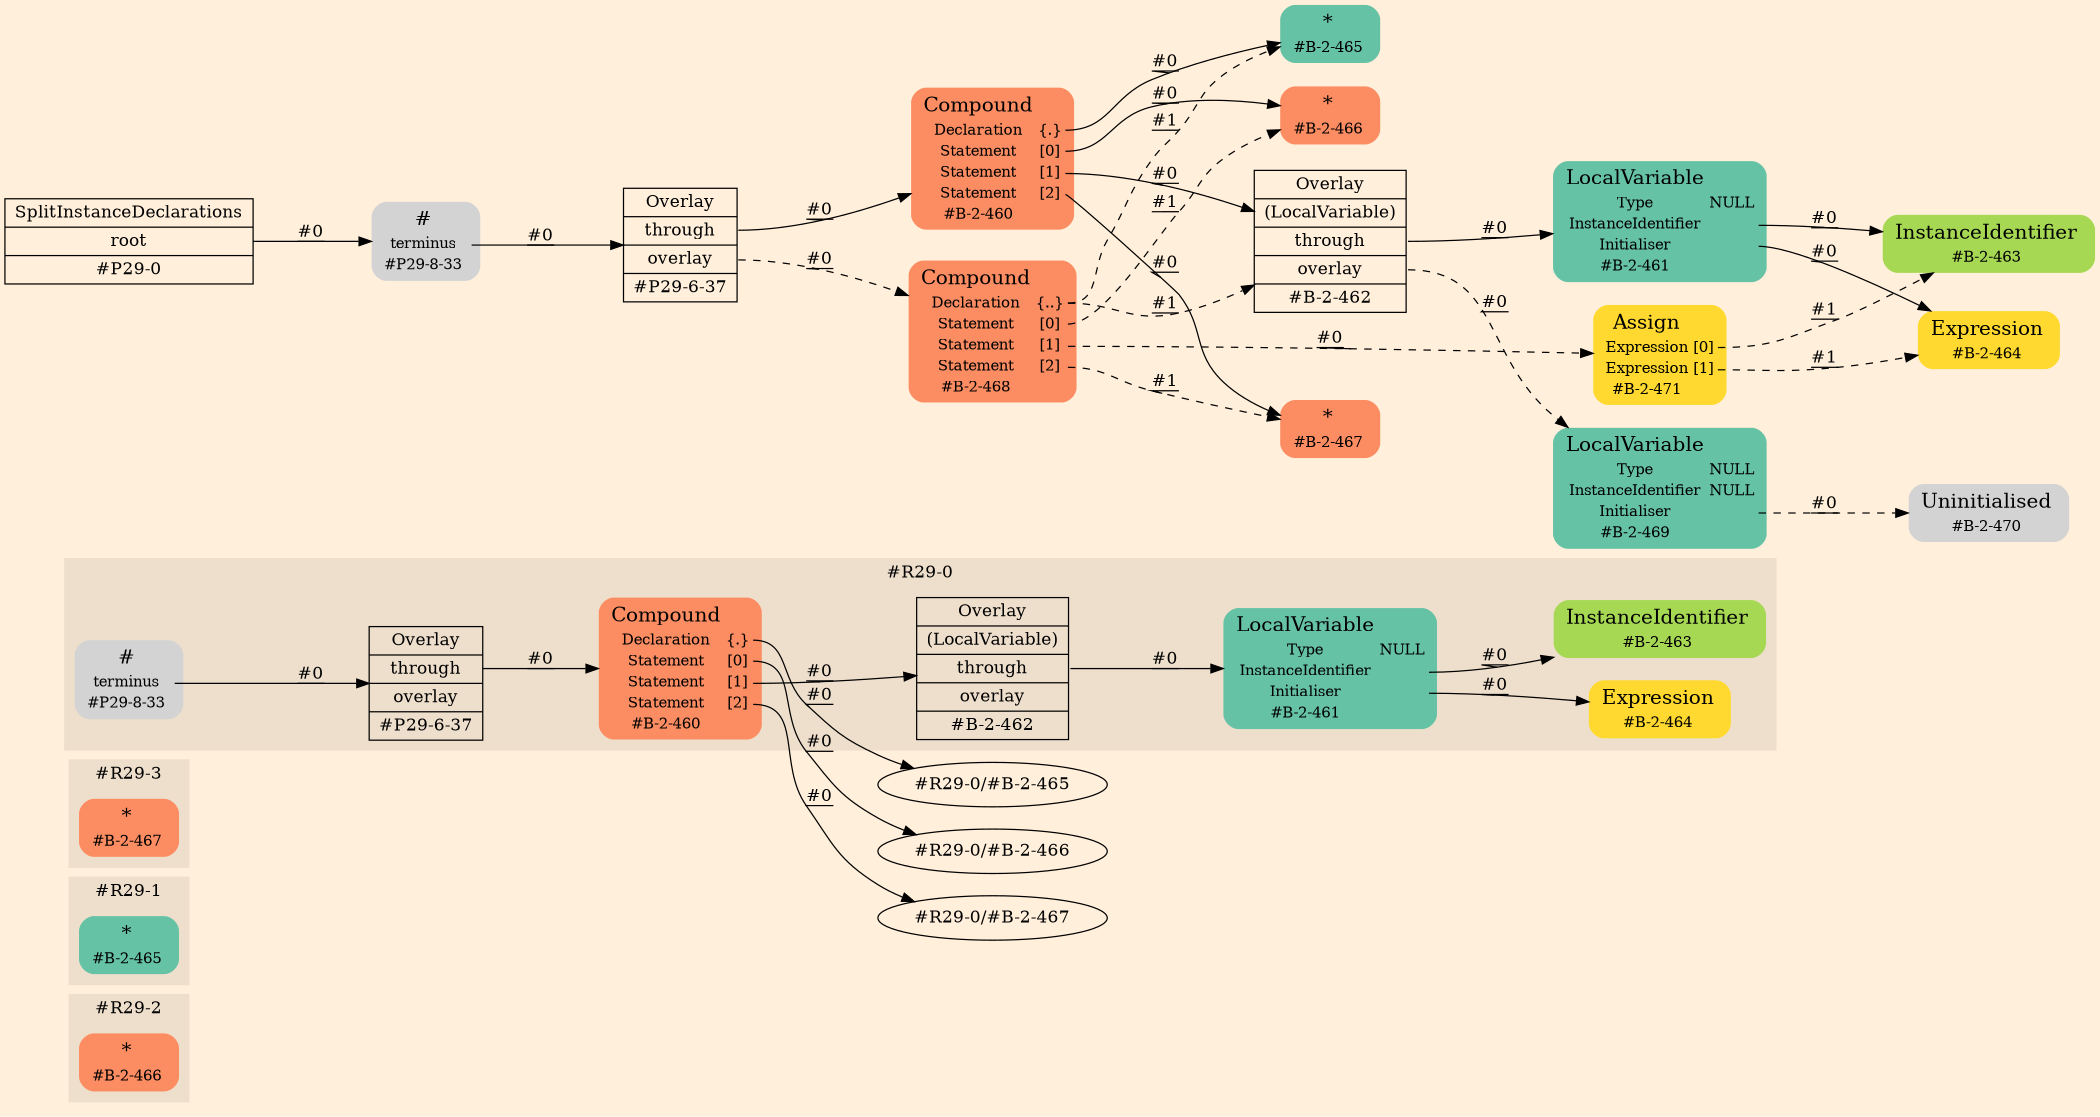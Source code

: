 digraph Inferno {
graph [
rankdir = "LR"
ranksep = 1.0
size = "14,20"
bgcolor = antiquewhite1
color = black
fontcolor = black
];
node [
];
subgraph "cluster#R29-2" {
label = "#R29-2"
style = "filled"
color = antiquewhite2
"#R29-2/#B-2-466" [
shape = "plaintext"
fillcolor = "/set28/2"
label = <<TABLE BORDER="0" CELLBORDER="0" CELLSPACING="0">
 <TR>
  <TD><FONT POINT-SIZE="16.0">*</FONT></TD>
  <TD></TD>
 </TR>
 <TR>
  <TD>#B-2-466</TD>
  <TD PORT="port0"></TD>
 </TR>
</TABLE>>
style = "rounded,filled"
fontsize = "12"
];
}
subgraph "cluster#R29-1" {
label = "#R29-1"
style = "filled"
color = antiquewhite2
"#R29-1/#B-2-465" [
shape = "plaintext"
fillcolor = "/set28/1"
label = <<TABLE BORDER="0" CELLBORDER="0" CELLSPACING="0">
 <TR>
  <TD><FONT POINT-SIZE="16.0">*</FONT></TD>
  <TD></TD>
 </TR>
 <TR>
  <TD>#B-2-465</TD>
  <TD PORT="port0"></TD>
 </TR>
</TABLE>>
style = "rounded,filled"
fontsize = "12"
];
}
subgraph "cluster#R29-3" {
label = "#R29-3"
style = "filled"
color = antiquewhite2
"#R29-3/#B-2-467" [
shape = "plaintext"
fillcolor = "/set28/2"
label = <<TABLE BORDER="0" CELLBORDER="0" CELLSPACING="0">
 <TR>
  <TD><FONT POINT-SIZE="16.0">*</FONT></TD>
  <TD></TD>
 </TR>
 <TR>
  <TD>#B-2-467</TD>
  <TD PORT="port0"></TD>
 </TR>
</TABLE>>
style = "rounded,filled"
fontsize = "12"
];
}
subgraph "cluster#R29-0" {
label = "#R29-0"
style = "filled"
color = antiquewhite2
"#R29-0/#B-2-464" [
shape = "plaintext"
fillcolor = "/set28/6"
label = <<TABLE BORDER="0" CELLBORDER="0" CELLSPACING="0">
 <TR>
  <TD><FONT POINT-SIZE="16.0">Expression</FONT></TD>
  <TD></TD>
 </TR>
 <TR>
  <TD>#B-2-464</TD>
  <TD PORT="port0"></TD>
 </TR>
</TABLE>>
style = "rounded,filled"
fontsize = "12"
];
"#R29-0/#P29-6-37" [
shape = "record"
fillcolor = antiquewhite2
label = "<fixed> Overlay | <port0> through | <port1> overlay | <port2> #P29-6-37"
style = "filled"
fontsize = "14"
color = black
fontcolor = black
];
"#R29-0/#B-2-460" [
shape = "plaintext"
fillcolor = "/set28/2"
label = <<TABLE BORDER="0" CELLBORDER="0" CELLSPACING="0">
 <TR>
  <TD><FONT POINT-SIZE="16.0">Compound</FONT></TD>
  <TD></TD>
 </TR>
 <TR>
  <TD>Declaration</TD>
  <TD PORT="port0">{.}</TD>
 </TR>
 <TR>
  <TD>Statement</TD>
  <TD PORT="port1">[0]</TD>
 </TR>
 <TR>
  <TD>Statement</TD>
  <TD PORT="port2">[1]</TD>
 </TR>
 <TR>
  <TD>Statement</TD>
  <TD PORT="port3">[2]</TD>
 </TR>
 <TR>
  <TD>#B-2-460</TD>
  <TD PORT="port4"></TD>
 </TR>
</TABLE>>
style = "rounded,filled"
fontsize = "12"
];
"#R29-0/#B-2-462" [
shape = "record"
fillcolor = antiquewhite2
label = "<fixed> Overlay | <port0> (LocalVariable) | <port1> through | <port2> overlay | <port3> #B-2-462"
style = "filled"
fontsize = "14"
color = black
fontcolor = black
];
"#R29-0/#P29-8-33" [
shape = "plaintext"
label = <<TABLE BORDER="0" CELLBORDER="0" CELLSPACING="0">
 <TR>
  <TD><FONT POINT-SIZE="16.0">#</FONT></TD>
  <TD></TD>
 </TR>
 <TR>
  <TD>terminus</TD>
  <TD PORT="port0"></TD>
 </TR>
 <TR>
  <TD>#P29-8-33</TD>
  <TD PORT="port1"></TD>
 </TR>
</TABLE>>
style = "rounded,filled"
fontsize = "12"
];
"#R29-0/#B-2-461" [
shape = "plaintext"
fillcolor = "/set28/1"
label = <<TABLE BORDER="0" CELLBORDER="0" CELLSPACING="0">
 <TR>
  <TD><FONT POINT-SIZE="16.0">LocalVariable</FONT></TD>
  <TD></TD>
 </TR>
 <TR>
  <TD>Type</TD>
  <TD PORT="port0">NULL</TD>
 </TR>
 <TR>
  <TD>InstanceIdentifier</TD>
  <TD PORT="port1"></TD>
 </TR>
 <TR>
  <TD>Initialiser</TD>
  <TD PORT="port2"></TD>
 </TR>
 <TR>
  <TD>#B-2-461</TD>
  <TD PORT="port3"></TD>
 </TR>
</TABLE>>
style = "rounded,filled"
fontsize = "12"
];
"#R29-0/#B-2-463" [
shape = "plaintext"
fillcolor = "/set28/5"
label = <<TABLE BORDER="0" CELLBORDER="0" CELLSPACING="0">
 <TR>
  <TD><FONT POINT-SIZE="16.0">InstanceIdentifier</FONT></TD>
  <TD></TD>
 </TR>
 <TR>
  <TD>#B-2-463</TD>
  <TD PORT="port0"></TD>
 </TR>
</TABLE>>
style = "rounded,filled"
fontsize = "12"
];
}
"CR#P29-0" [
shape = "record"
fillcolor = antiquewhite1
label = "<fixed> SplitInstanceDeclarations | <port0> root | <port1> #P29-0"
style = "filled"
fontsize = "14"
color = black
fontcolor = black
];
"#P29-8-33" [
shape = "plaintext"
label = <<TABLE BORDER="0" CELLBORDER="0" CELLSPACING="0">
 <TR>
  <TD><FONT POINT-SIZE="16.0">#</FONT></TD>
  <TD></TD>
 </TR>
 <TR>
  <TD>terminus</TD>
  <TD PORT="port0"></TD>
 </TR>
 <TR>
  <TD>#P29-8-33</TD>
  <TD PORT="port1"></TD>
 </TR>
</TABLE>>
style = "rounded,filled"
fontsize = "12"
];
"#P29-6-37" [
shape = "record"
fillcolor = antiquewhite1
label = "<fixed> Overlay | <port0> through | <port1> overlay | <port2> #P29-6-37"
style = "filled"
fontsize = "14"
color = black
fontcolor = black
];
"#B-2-460" [
shape = "plaintext"
fillcolor = "/set28/2"
label = <<TABLE BORDER="0" CELLBORDER="0" CELLSPACING="0">
 <TR>
  <TD><FONT POINT-SIZE="16.0">Compound</FONT></TD>
  <TD></TD>
 </TR>
 <TR>
  <TD>Declaration</TD>
  <TD PORT="port0">{.}</TD>
 </TR>
 <TR>
  <TD>Statement</TD>
  <TD PORT="port1">[0]</TD>
 </TR>
 <TR>
  <TD>Statement</TD>
  <TD PORT="port2">[1]</TD>
 </TR>
 <TR>
  <TD>Statement</TD>
  <TD PORT="port3">[2]</TD>
 </TR>
 <TR>
  <TD>#B-2-460</TD>
  <TD PORT="port4"></TD>
 </TR>
</TABLE>>
style = "rounded,filled"
fontsize = "12"
];
"#B-2-465" [
shape = "plaintext"
fillcolor = "/set28/1"
label = <<TABLE BORDER="0" CELLBORDER="0" CELLSPACING="0">
 <TR>
  <TD><FONT POINT-SIZE="16.0">*</FONT></TD>
  <TD></TD>
 </TR>
 <TR>
  <TD>#B-2-465</TD>
  <TD PORT="port0"></TD>
 </TR>
</TABLE>>
style = "rounded,filled"
fontsize = "12"
];
"#B-2-466" [
shape = "plaintext"
fillcolor = "/set28/2"
label = <<TABLE BORDER="0" CELLBORDER="0" CELLSPACING="0">
 <TR>
  <TD><FONT POINT-SIZE="16.0">*</FONT></TD>
  <TD></TD>
 </TR>
 <TR>
  <TD>#B-2-466</TD>
  <TD PORT="port0"></TD>
 </TR>
</TABLE>>
style = "rounded,filled"
fontsize = "12"
];
"#B-2-462" [
shape = "record"
fillcolor = antiquewhite1
label = "<fixed> Overlay | <port0> (LocalVariable) | <port1> through | <port2> overlay | <port3> #B-2-462"
style = "filled"
fontsize = "14"
color = black
fontcolor = black
];
"#B-2-461" [
shape = "plaintext"
fillcolor = "/set28/1"
label = <<TABLE BORDER="0" CELLBORDER="0" CELLSPACING="0">
 <TR>
  <TD><FONT POINT-SIZE="16.0">LocalVariable</FONT></TD>
  <TD></TD>
 </TR>
 <TR>
  <TD>Type</TD>
  <TD PORT="port0">NULL</TD>
 </TR>
 <TR>
  <TD>InstanceIdentifier</TD>
  <TD PORT="port1"></TD>
 </TR>
 <TR>
  <TD>Initialiser</TD>
  <TD PORT="port2"></TD>
 </TR>
 <TR>
  <TD>#B-2-461</TD>
  <TD PORT="port3"></TD>
 </TR>
</TABLE>>
style = "rounded,filled"
fontsize = "12"
];
"#B-2-463" [
shape = "plaintext"
fillcolor = "/set28/5"
label = <<TABLE BORDER="0" CELLBORDER="0" CELLSPACING="0">
 <TR>
  <TD><FONT POINT-SIZE="16.0">InstanceIdentifier</FONT></TD>
  <TD></TD>
 </TR>
 <TR>
  <TD>#B-2-463</TD>
  <TD PORT="port0"></TD>
 </TR>
</TABLE>>
style = "rounded,filled"
fontsize = "12"
];
"#B-2-464" [
shape = "plaintext"
fillcolor = "/set28/6"
label = <<TABLE BORDER="0" CELLBORDER="0" CELLSPACING="0">
 <TR>
  <TD><FONT POINT-SIZE="16.0">Expression</FONT></TD>
  <TD></TD>
 </TR>
 <TR>
  <TD>#B-2-464</TD>
  <TD PORT="port0"></TD>
 </TR>
</TABLE>>
style = "rounded,filled"
fontsize = "12"
];
"#B-2-469" [
shape = "plaintext"
fillcolor = "/set28/1"
label = <<TABLE BORDER="0" CELLBORDER="0" CELLSPACING="0">
 <TR>
  <TD><FONT POINT-SIZE="16.0">LocalVariable</FONT></TD>
  <TD></TD>
 </TR>
 <TR>
  <TD>Type</TD>
  <TD PORT="port0">NULL</TD>
 </TR>
 <TR>
  <TD>InstanceIdentifier</TD>
  <TD PORT="port1">NULL</TD>
 </TR>
 <TR>
  <TD>Initialiser</TD>
  <TD PORT="port2"></TD>
 </TR>
 <TR>
  <TD>#B-2-469</TD>
  <TD PORT="port3"></TD>
 </TR>
</TABLE>>
style = "rounded,filled"
fontsize = "12"
];
"#B-2-470" [
shape = "plaintext"
label = <<TABLE BORDER="0" CELLBORDER="0" CELLSPACING="0">
 <TR>
  <TD><FONT POINT-SIZE="16.0">Uninitialised</FONT></TD>
  <TD></TD>
 </TR>
 <TR>
  <TD>#B-2-470</TD>
  <TD PORT="port0"></TD>
 </TR>
</TABLE>>
style = "rounded,filled"
fontsize = "12"
];
"#B-2-467" [
shape = "plaintext"
fillcolor = "/set28/2"
label = <<TABLE BORDER="0" CELLBORDER="0" CELLSPACING="0">
 <TR>
  <TD><FONT POINT-SIZE="16.0">*</FONT></TD>
  <TD></TD>
 </TR>
 <TR>
  <TD>#B-2-467</TD>
  <TD PORT="port0"></TD>
 </TR>
</TABLE>>
style = "rounded,filled"
fontsize = "12"
];
"#B-2-468" [
shape = "plaintext"
fillcolor = "/set28/2"
label = <<TABLE BORDER="0" CELLBORDER="0" CELLSPACING="0">
 <TR>
  <TD><FONT POINT-SIZE="16.0">Compound</FONT></TD>
  <TD></TD>
 </TR>
 <TR>
  <TD>Declaration</TD>
  <TD PORT="port0">{..}</TD>
 </TR>
 <TR>
  <TD>Statement</TD>
  <TD PORT="port1">[0]</TD>
 </TR>
 <TR>
  <TD>Statement</TD>
  <TD PORT="port2">[1]</TD>
 </TR>
 <TR>
  <TD>Statement</TD>
  <TD PORT="port3">[2]</TD>
 </TR>
 <TR>
  <TD>#B-2-468</TD>
  <TD PORT="port4"></TD>
 </TR>
</TABLE>>
style = "rounded,filled"
fontsize = "12"
];
"#B-2-471" [
shape = "plaintext"
fillcolor = "/set28/6"
label = <<TABLE BORDER="0" CELLBORDER="0" CELLSPACING="0">
 <TR>
  <TD><FONT POINT-SIZE="16.0">Assign</FONT></TD>
  <TD></TD>
 </TR>
 <TR>
  <TD>Expression</TD>
  <TD PORT="port0">[0]</TD>
 </TR>
 <TR>
  <TD>Expression</TD>
  <TD PORT="port1">[1]</TD>
 </TR>
 <TR>
  <TD>#B-2-471</TD>
  <TD PORT="port2"></TD>
 </TR>
</TABLE>>
style = "rounded,filled"
fontsize = "12"
];
"CR#P29-0":port0 -> "#P29-8-33" [style="solid"
label = "#0"
decorate = true
color = black
fontcolor = black
];
"#P29-8-33":port0 -> "#P29-6-37" [style="solid"
label = "#0"
decorate = true
color = black
fontcolor = black
];
"#P29-6-37":port0 -> "#B-2-460" [style="solid"
label = "#0"
decorate = true
color = black
fontcolor = black
];
"#P29-6-37":port1 -> "#B-2-468" [style="dashed"
label = "#0"
decorate = true
color = black
fontcolor = black
];
"#B-2-460":port0 -> "#B-2-465" [style="solid"
label = "#0"
decorate = true
color = black
fontcolor = black
];
"#B-2-460":port1 -> "#B-2-466" [style="solid"
label = "#0"
decorate = true
color = black
fontcolor = black
];
"#B-2-460":port2 -> "#B-2-462" [style="solid"
label = "#0"
decorate = true
color = black
fontcolor = black
];
"#B-2-460":port3 -> "#B-2-467" [style="solid"
label = "#0"
decorate = true
color = black
fontcolor = black
];
"#B-2-462":port1 -> "#B-2-461" [style="solid"
label = "#0"
decorate = true
color = black
fontcolor = black
];
"#B-2-462":port2 -> "#B-2-469" [style="dashed"
label = "#0"
decorate = true
color = black
fontcolor = black
];
"#B-2-461":port1 -> "#B-2-463" [style="solid"
label = "#0"
decorate = true
color = black
fontcolor = black
];
"#B-2-461":port2 -> "#B-2-464" [style="solid"
label = "#0"
decorate = true
color = black
fontcolor = black
];
"#B-2-469":port2 -> "#B-2-470" [style="dashed"
label = "#0"
decorate = true
color = black
fontcolor = black
];
"#B-2-468":port0 -> "#B-2-462" [style="dashed"
label = "#1"
decorate = true
color = black
fontcolor = black
];
"#B-2-468":port0 -> "#B-2-465" [style="dashed"
label = "#1"
decorate = true
color = black
fontcolor = black
];
"#B-2-468":port1 -> "#B-2-466" [style="dashed"
label = "#1"
decorate = true
color = black
fontcolor = black
];
"#B-2-468":port2 -> "#B-2-471" [style="dashed"
label = "#0"
decorate = true
color = black
fontcolor = black
];
"#B-2-468":port3 -> "#B-2-467" [style="dashed"
label = "#1"
decorate = true
color = black
fontcolor = black
];
"#B-2-471":port0 -> "#B-2-463" [style="dashed"
label = "#1"
decorate = true
color = black
fontcolor = black
];
"#B-2-471":port1 -> "#B-2-464" [style="dashed"
label = "#1"
decorate = true
color = black
fontcolor = black
];
"#R29-0/#P29-6-37":port0 -> "#R29-0/#B-2-460" [style="solid"
label = "#0"
decorate = true
color = black
fontcolor = black
];
"#R29-0/#B-2-460":port0 -> "#R29-0/#B-2-465" [style="solid"
label = "#0"
decorate = true
color = black
fontcolor = black
];
"#R29-0/#B-2-460":port1 -> "#R29-0/#B-2-466" [style="solid"
label = "#0"
decorate = true
color = black
fontcolor = black
];
"#R29-0/#B-2-460":port2 -> "#R29-0/#B-2-462" [style="solid"
label = "#0"
decorate = true
color = black
fontcolor = black
];
"#R29-0/#B-2-460":port3 -> "#R29-0/#B-2-467" [style="solid"
label = "#0"
decorate = true
color = black
fontcolor = black
];
"#R29-0/#B-2-462":port1 -> "#R29-0/#B-2-461" [style="solid"
label = "#0"
decorate = true
color = black
fontcolor = black
];
"#R29-0/#P29-8-33":port0 -> "#R29-0/#P29-6-37" [style="solid"
label = "#0"
decorate = true
color = black
fontcolor = black
];
"#R29-0/#B-2-461":port1 -> "#R29-0/#B-2-463" [style="solid"
label = "#0"
decorate = true
color = black
fontcolor = black
];
"#R29-0/#B-2-461":port2 -> "#R29-0/#B-2-464" [style="solid"
label = "#0"
decorate = true
color = black
fontcolor = black
];
}
